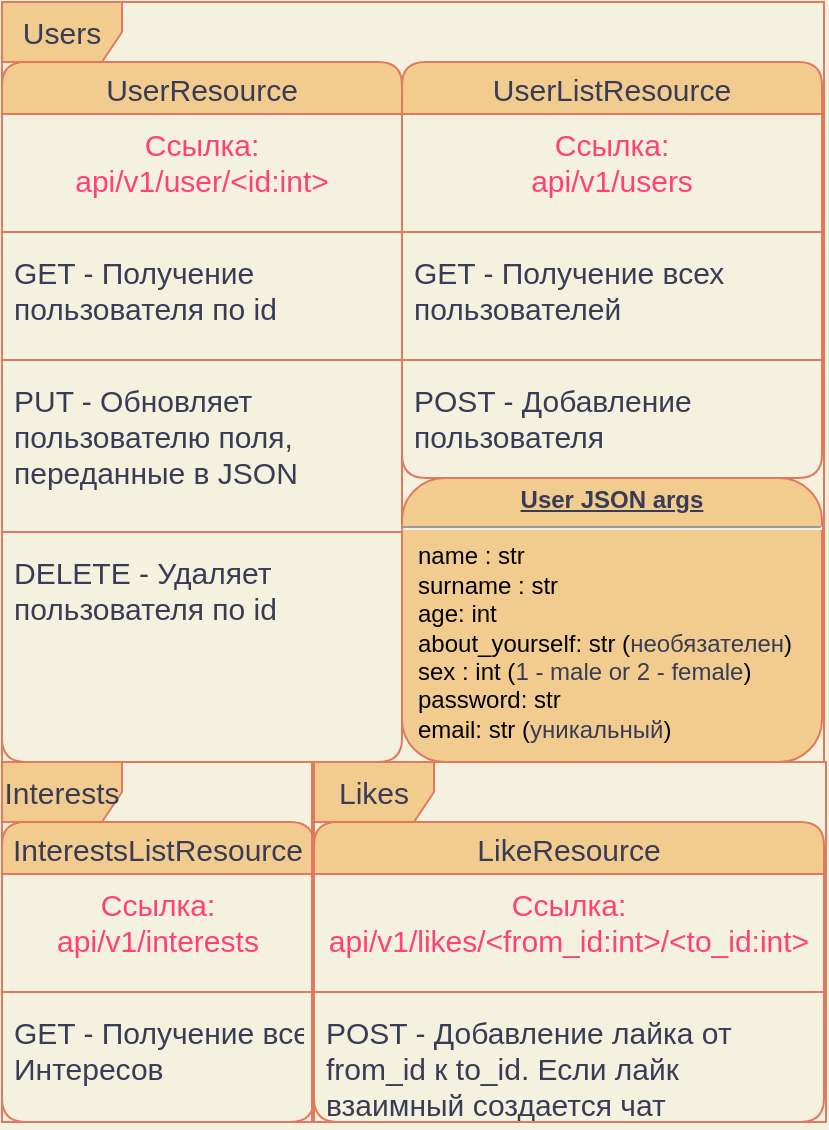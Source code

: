 <mxfile version="15.5.4" type="embed"><diagram id="C5RBs43oDa-KdzZeNtuy" name="Page-1"><mxGraphModel dx="947" dy="735" grid="0" gridSize="10" guides="1" tooltips="1" connect="1" arrows="1" fold="1" page="1" pageScale="1" pageWidth="10000" pageHeight="10000" background="#F4F1DE" math="0" shadow="0"><root><mxCell id="WIyWlLk6GJQsqaUBKTNV-0"/><mxCell id="WIyWlLk6GJQsqaUBKTNV-1" parent="WIyWlLk6GJQsqaUBKTNV-0"/><mxCell id="s-sF-N-EIKHxKrZ4D1PO-0" value="UserListResource" style="swimlane;fontStyle=0;childLayout=stackLayout;horizontal=1;startSize=26;horizontalStack=0;resizeParent=1;resizeParentMax=0;resizeLast=0;collapsible=1;marginBottom=0;align=center;fontSize=15;fillColor=#F2CC8F;strokeColor=#E07A5F;fontColor=#393C56;rounded=1;" parent="WIyWlLk6GJQsqaUBKTNV-1" vertex="1"><mxGeometry x="2961" y="1520" width="210" height="208" as="geometry"/></mxCell><mxCell id="s-sF-N-EIKHxKrZ4D1PO-10" value="Ссылка:&#10;api/v1/users" style="text;strokeColor=none;fillColor=none;spacingLeft=4;spacingRight=4;overflow=hidden;rotatable=0;points=[[0,0.5],[1,0.5]];portConstraint=eastwest;fontSize=15;fontColor=#FF4079;rounded=1;align=center;" parent="s-sF-N-EIKHxKrZ4D1PO-0" vertex="1"><mxGeometry y="26" width="210" height="54" as="geometry"/></mxCell><mxCell id="s-sF-N-EIKHxKrZ4D1PO-11" value="" style="line;strokeWidth=1;rotatable=0;dashed=0;labelPosition=right;align=left;verticalAlign=middle;spacingTop=0;spacingLeft=6;points=[];portConstraint=eastwest;fontSize=15;labelBackgroundColor=#F4F1DE;fillColor=#F2CC8F;strokeColor=#E07A5F;fontColor=#393C56;rounded=1;" parent="s-sF-N-EIKHxKrZ4D1PO-0" vertex="1"><mxGeometry y="80" width="210" height="10" as="geometry"/></mxCell><mxCell id="s-sF-N-EIKHxKrZ4D1PO-1" value="GET - Получение всех &#10;пользователей" style="text;strokeColor=none;fillColor=none;spacingLeft=4;spacingRight=4;overflow=hidden;rotatable=0;points=[[0,0.5],[1,0.5]];portConstraint=eastwest;fontSize=15;fontColor=#393C56;rounded=1;" parent="s-sF-N-EIKHxKrZ4D1PO-0" vertex="1"><mxGeometry y="90" width="210" height="54" as="geometry"/></mxCell><mxCell id="s-sF-N-EIKHxKrZ4D1PO-5" value="" style="line;strokeWidth=1;rotatable=0;dashed=0;labelPosition=right;align=left;verticalAlign=middle;spacingTop=0;spacingLeft=6;points=[];portConstraint=eastwest;fontSize=15;labelBackgroundColor=#F4F1DE;fillColor=#F2CC8F;strokeColor=#E07A5F;fontColor=#393C56;rounded=1;" parent="s-sF-N-EIKHxKrZ4D1PO-0" vertex="1"><mxGeometry y="144" width="210" height="10" as="geometry"/></mxCell><mxCell id="s-sF-N-EIKHxKrZ4D1PO-4" value="POST - Добавление &#10;пользователя" style="text;strokeColor=none;fillColor=none;spacingLeft=4;spacingRight=4;overflow=hidden;rotatable=0;points=[[0,0.5],[1,0.5]];portConstraint=eastwest;fontSize=15;fontColor=#393C56;rounded=1;" parent="s-sF-N-EIKHxKrZ4D1PO-0" vertex="1"><mxGeometry y="154" width="210" height="54" as="geometry"/></mxCell><mxCell id="s-sF-N-EIKHxKrZ4D1PO-6" value="UserResource" style="swimlane;fontStyle=0;childLayout=stackLayout;horizontal=1;startSize=26;horizontalStack=0;resizeParent=1;resizeParentMax=0;resizeLast=0;collapsible=1;marginBottom=0;align=center;fontSize=15;fillColor=#F2CC8F;strokeColor=#E07A5F;fontColor=#393C56;rounded=1;" parent="WIyWlLk6GJQsqaUBKTNV-1" vertex="1"><mxGeometry x="2761" y="1520" width="200" height="350" as="geometry"/></mxCell><mxCell id="s-sF-N-EIKHxKrZ4D1PO-12" value="Ссылка:&#10;api/v1/user/&lt;id:int&gt;" style="text;strokeColor=none;fillColor=none;spacingLeft=4;spacingRight=4;overflow=hidden;rotatable=0;points=[[0,0.5],[1,0.5]];portConstraint=eastwest;fontSize=15;fontColor=#FF4079;rounded=1;align=center;" parent="s-sF-N-EIKHxKrZ4D1PO-6" vertex="1"><mxGeometry y="26" width="200" height="54" as="geometry"/></mxCell><mxCell id="s-sF-N-EIKHxKrZ4D1PO-13" value="" style="line;strokeWidth=1;rotatable=0;dashed=0;labelPosition=right;align=left;verticalAlign=middle;spacingTop=0;spacingLeft=6;points=[];portConstraint=eastwest;fontSize=15;labelBackgroundColor=#F4F1DE;fillColor=#F2CC8F;strokeColor=#E07A5F;fontColor=#393C56;rounded=1;" parent="s-sF-N-EIKHxKrZ4D1PO-6" vertex="1"><mxGeometry y="80" width="200" height="10" as="geometry"/></mxCell><mxCell id="s-sF-N-EIKHxKrZ4D1PO-7" value="GET - Получение &#10;пользователя по id" style="text;strokeColor=none;fillColor=none;spacingLeft=4;spacingRight=4;overflow=hidden;rotatable=0;points=[[0,0.5],[1,0.5]];portConstraint=eastwest;fontSize=15;fontColor=#393C56;rounded=1;" parent="s-sF-N-EIKHxKrZ4D1PO-6" vertex="1"><mxGeometry y="90" width="200" height="54" as="geometry"/></mxCell><mxCell id="s-sF-N-EIKHxKrZ4D1PO-8" value="" style="line;strokeWidth=1;rotatable=0;dashed=0;labelPosition=right;align=left;verticalAlign=middle;spacingTop=0;spacingLeft=6;points=[];portConstraint=eastwest;fontSize=15;labelBackgroundColor=#F4F1DE;fillColor=#F2CC8F;strokeColor=#E07A5F;fontColor=#393C56;rounded=1;" parent="s-sF-N-EIKHxKrZ4D1PO-6" vertex="1"><mxGeometry y="144" width="200" height="10" as="geometry"/></mxCell><mxCell id="s-sF-N-EIKHxKrZ4D1PO-19" value="PUT - Обновляет &#10;пользователю поля, &#10;переданные в JSON" style="text;strokeColor=none;fillColor=none;spacingLeft=4;spacingRight=4;overflow=hidden;rotatable=0;points=[[0,0.5],[1,0.5]];portConstraint=eastwest;fontSize=15;fontColor=#393C56;rounded=1;" parent="s-sF-N-EIKHxKrZ4D1PO-6" vertex="1"><mxGeometry y="154" width="200" height="76" as="geometry"/></mxCell><mxCell id="s-sF-N-EIKHxKrZ4D1PO-20" value="" style="line;strokeWidth=1;rotatable=0;dashed=0;labelPosition=right;align=left;verticalAlign=middle;spacingTop=0;spacingLeft=6;points=[];portConstraint=eastwest;fontSize=15;labelBackgroundColor=#F4F1DE;fillColor=#F2CC8F;strokeColor=#E07A5F;fontColor=#393C56;rounded=1;" parent="s-sF-N-EIKHxKrZ4D1PO-6" vertex="1"><mxGeometry y="230" width="200" height="10" as="geometry"/></mxCell><mxCell id="s-sF-N-EIKHxKrZ4D1PO-9" value="DELETE - Удаляет &#10;пользователя по id" style="text;strokeColor=none;fillColor=none;spacingLeft=4;spacingRight=4;overflow=hidden;rotatable=0;points=[[0,0.5],[1,0.5]];portConstraint=eastwest;fontSize=15;fontColor=#393C56;rounded=1;" parent="s-sF-N-EIKHxKrZ4D1PO-6" vertex="1"><mxGeometry y="240" width="200" height="110" as="geometry"/></mxCell><mxCell id="s-sF-N-EIKHxKrZ4D1PO-15" value="Users" style="shape=umlFrame;whiteSpace=wrap;html=1;fontSize=15;fontColor=#393C56;fillColor=#F2CC8F;strokeColor=#E07A5F;rounded=1;" parent="WIyWlLk6GJQsqaUBKTNV-1" vertex="1"><mxGeometry x="2761" y="1490" width="411" height="380" as="geometry"/></mxCell><mxCell id="s-sF-N-EIKHxKrZ4D1PO-18" value="&lt;p style=&quot;margin: 0px ; margin-top: 4px ; text-align: center ; text-decoration: underline&quot;&gt;&lt;b&gt;User JSON args&lt;/b&gt;&lt;/p&gt;&lt;hr&gt;&lt;p style=&quot;margin: 0px ; margin-left: 8px&quot;&gt;&lt;font color=&quot;#000000&quot;&gt;name : str&lt;/font&gt;&lt;/p&gt;&lt;p style=&quot;margin: 0px ; margin-left: 8px&quot;&gt;&lt;font color=&quot;#000000&quot;&gt;surname : str&lt;br&gt;age: int&lt;/font&gt;&lt;/p&gt;&lt;p style=&quot;margin: 0px ; margin-left: 8px&quot;&gt;&lt;font color=&quot;#000000&quot;&gt;about_yourself: str (&lt;/font&gt;необязателен&lt;font color=&quot;#000000&quot;&gt;)&lt;/font&gt;&lt;/p&gt;&lt;p style=&quot;margin: 0px ; margin-left: 8px&quot;&gt;&lt;font color=&quot;#000000&quot;&gt;sex : int (&lt;/font&gt;1 - male or 2 - female&lt;font color=&quot;#000000&quot;&gt;)&lt;/font&gt;&lt;/p&gt;&lt;p style=&quot;margin: 0px ; margin-left: 8px&quot;&gt;&lt;font color=&quot;#000000&quot;&gt;password: str&lt;/font&gt;&lt;/p&gt;&lt;p style=&quot;margin: 0px ; margin-left: 8px&quot;&gt;&lt;font color=&quot;#000000&quot;&gt;email: str (&lt;/font&gt;уникальный&lt;font color=&quot;#000000&quot;&gt;)&lt;/font&gt;&lt;/p&gt;" style="verticalAlign=top;align=left;overflow=fill;fontSize=12;fontFamily=Helvetica;html=1;fontColor=#393C56;fillColor=#F2CC8F;strokeColor=#E07A5F;rounded=1;" parent="WIyWlLk6GJQsqaUBKTNV-1" vertex="1"><mxGeometry x="2961" y="1728" width="210" height="142" as="geometry"/></mxCell><mxCell id="0" value="InterestsListResource" style="swimlane;fontStyle=0;childLayout=stackLayout;horizontal=1;startSize=26;horizontalStack=0;resizeParent=1;resizeParentMax=0;resizeLast=0;collapsible=1;marginBottom=0;align=center;fontSize=15;fillColor=#F2CC8F;strokeColor=#E07A5F;fontColor=#393C56;rounded=1;" parent="WIyWlLk6GJQsqaUBKTNV-1" vertex="1"><mxGeometry x="2761" y="1900" width="156" height="150" as="geometry"/></mxCell><mxCell id="1" value="Ссылка:&#10;api/v1/interests" style="text;strokeColor=none;fillColor=none;spacingLeft=4;spacingRight=4;overflow=hidden;rotatable=0;points=[[0,0.5],[1,0.5]];portConstraint=eastwest;fontSize=15;fontColor=#FF4079;rounded=1;align=center;" parent="0" vertex="1"><mxGeometry y="26" width="156" height="54" as="geometry"/></mxCell><mxCell id="2" value="" style="line;strokeWidth=1;rotatable=0;dashed=0;labelPosition=right;align=left;verticalAlign=middle;spacingTop=0;spacingLeft=6;points=[];portConstraint=eastwest;fontSize=15;labelBackgroundColor=#F4F1DE;fillColor=#F2CC8F;strokeColor=#E07A5F;fontColor=#393C56;rounded=1;" parent="0" vertex="1"><mxGeometry y="80" width="156" height="10" as="geometry"/></mxCell><mxCell id="3" value="GET - Получение всех &#10;Интересов" style="text;strokeColor=none;fillColor=none;spacingLeft=4;spacingRight=4;overflow=hidden;rotatable=0;points=[[0,0.5],[1,0.5]];portConstraint=eastwest;fontSize=15;fontColor=#393C56;rounded=1;" parent="0" vertex="1"><mxGeometry y="90" width="156" height="60" as="geometry"/></mxCell><mxCell id="14" value="Interests" style="shape=umlFrame;whiteSpace=wrap;html=1;fontSize=15;fontColor=#393C56;fillColor=#F2CC8F;strokeColor=#E07A5F;rounded=1;" parent="WIyWlLk6GJQsqaUBKTNV-1" vertex="1"><mxGeometry x="2761" y="1870" width="155" height="180" as="geometry"/></mxCell><mxCell id="15" value="LikeResource" style="swimlane;fontStyle=0;childLayout=stackLayout;horizontal=1;startSize=26;horizontalStack=0;resizeParent=1;resizeParentMax=0;resizeLast=0;collapsible=1;marginBottom=0;align=center;fontSize=15;fillColor=#F2CC8F;strokeColor=#E07A5F;fontColor=#393C56;rounded=1;" vertex="1" parent="WIyWlLk6GJQsqaUBKTNV-1"><mxGeometry x="2917" y="1900" width="255" height="150" as="geometry"/></mxCell><mxCell id="16" value="Ссылка:&#10;api/v1/likes/&lt;from_id:int&gt;/&lt;to_id:int&gt;" style="text;strokeColor=none;fillColor=none;spacingLeft=4;spacingRight=4;overflow=hidden;rotatable=0;points=[[0,0.5],[1,0.5]];portConstraint=eastwest;fontSize=15;fontColor=#FF4079;rounded=1;align=center;" vertex="1" parent="15"><mxGeometry y="26" width="255" height="54" as="geometry"/></mxCell><mxCell id="17" value="" style="line;strokeWidth=1;rotatable=0;dashed=0;labelPosition=right;align=left;verticalAlign=middle;spacingTop=0;spacingLeft=6;points=[];portConstraint=eastwest;fontSize=15;labelBackgroundColor=#F4F1DE;fillColor=#F2CC8F;strokeColor=#E07A5F;fontColor=#393C56;rounded=1;" vertex="1" parent="15"><mxGeometry y="80" width="255" height="10" as="geometry"/></mxCell><mxCell id="18" value="POST - Добавление лайка от &#10;from_id к to_id. Если лайк &#10;взаимный создается чат" style="text;strokeColor=none;fillColor=none;spacingLeft=4;spacingRight=4;overflow=hidden;rotatable=0;points=[[0,0.5],[1,0.5]];portConstraint=eastwest;fontSize=15;fontColor=#393C56;rounded=1;" vertex="1" parent="15"><mxGeometry y="90" width="255" height="60" as="geometry"/></mxCell><mxCell id="19" value="Likes" style="shape=umlFrame;whiteSpace=wrap;html=1;fontSize=15;fontColor=#393C56;fillColor=#F2CC8F;strokeColor=#E07A5F;rounded=1;" vertex="1" parent="WIyWlLk6GJQsqaUBKTNV-1"><mxGeometry x="2917" y="1870" width="256" height="180" as="geometry"/></mxCell></root></mxGraphModel></diagram></mxfile>
